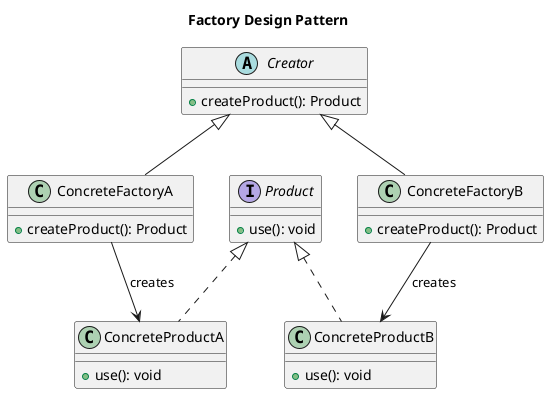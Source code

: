 @startuml
title Factory Design Pattern
'Interface or abstract product
interface Product{
    +use(): void
}

'Concrete Products
class ConcreteProductA implements Product{
    +use(): void
}

class ConcreteProductB implements Product{
    +use(): void
}

abstract class Creator{
    +createProduct(): Product
}
class ConcreteFactoryA extends Creator
{
    +createProduct(): Product
}
class ConcreteFactoryB extends Creator
{
    +createProduct(): Product
}


'Creator <|-- ConcreteFactoryA
'Creator <|-- ConcreteFactoryB
'
'Product<|-- ConcreteProductA
'Product<|-- ConcreteProductB

ConcreteFactoryA --> ConcreteProductA: creates
ConcreteFactoryB --> ConcreteProductB: creates

@enduml